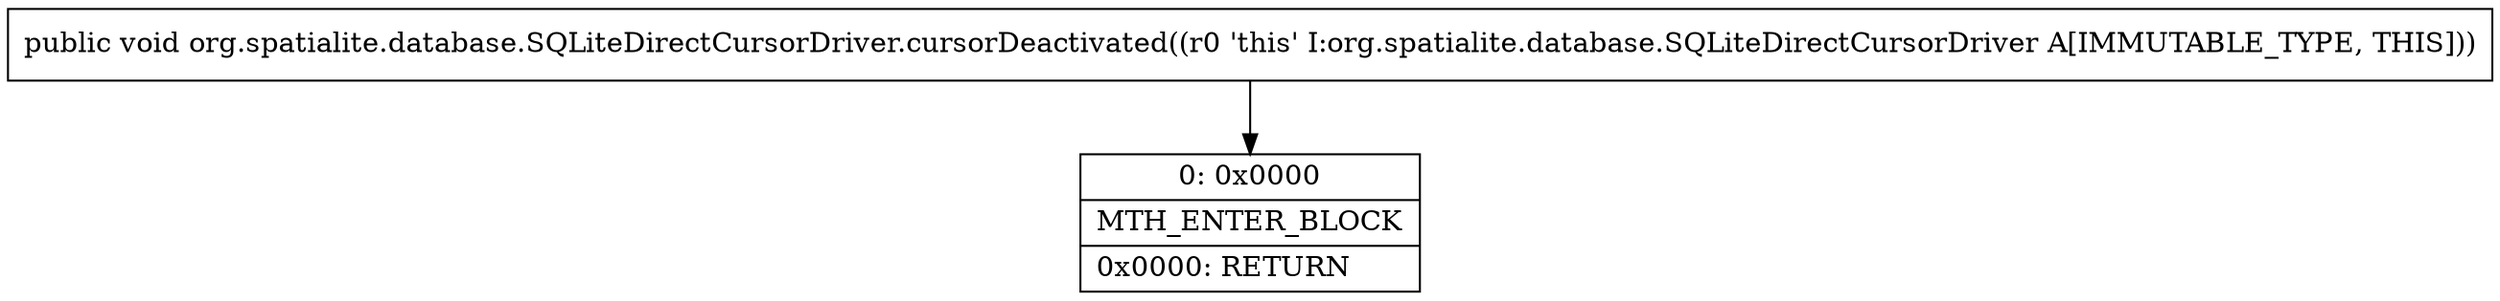 digraph "CFG fororg.spatialite.database.SQLiteDirectCursorDriver.cursorDeactivated()V" {
Node_0 [shape=record,label="{0\:\ 0x0000|MTH_ENTER_BLOCK\l|0x0000: RETURN   \l}"];
MethodNode[shape=record,label="{public void org.spatialite.database.SQLiteDirectCursorDriver.cursorDeactivated((r0 'this' I:org.spatialite.database.SQLiteDirectCursorDriver A[IMMUTABLE_TYPE, THIS])) }"];
MethodNode -> Node_0;
}

